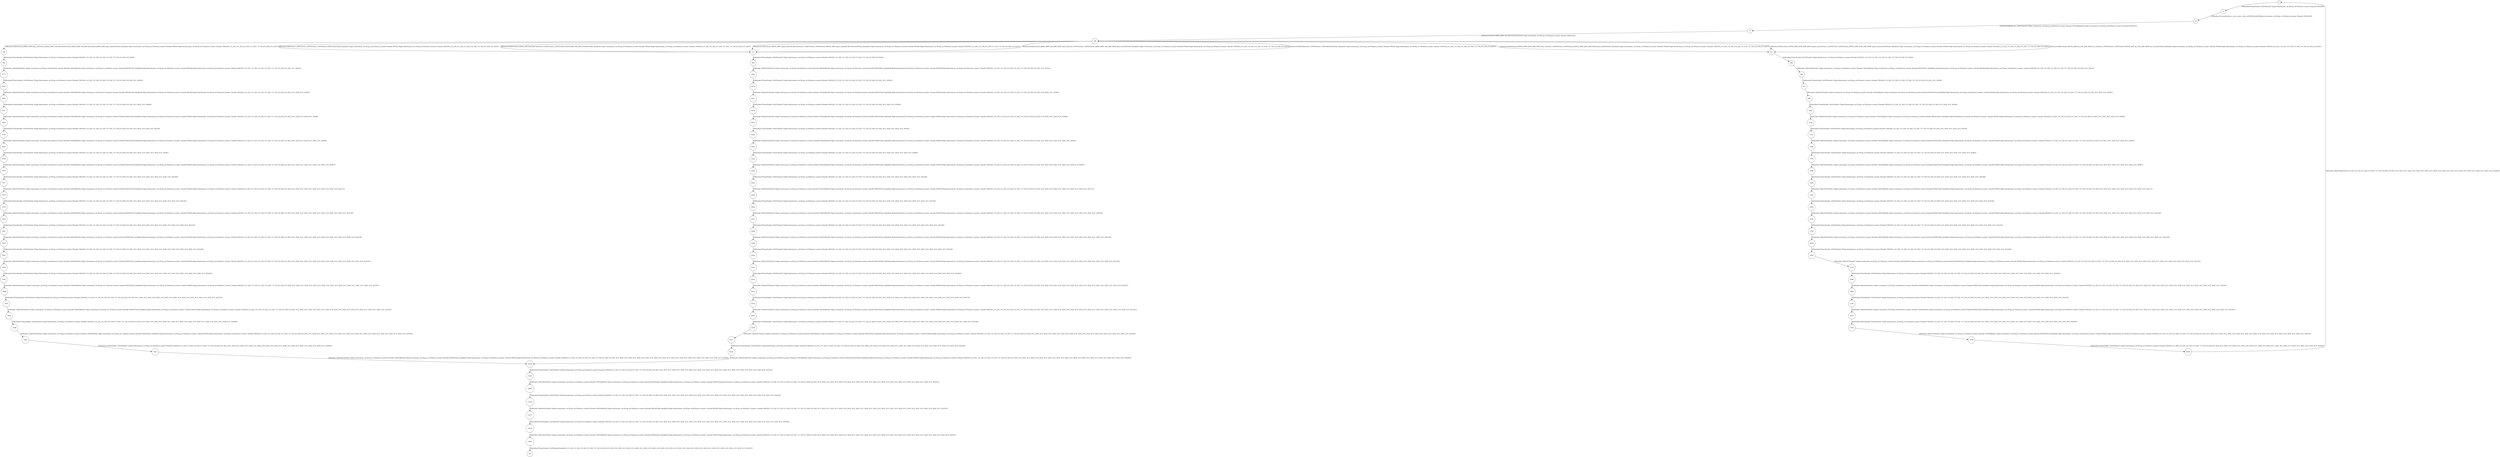 digraph G {
  0 [shape=circle, ];
  11 [shape=circle, ];
  20 [shape=circle, ];
  77 [shape=circle, ];
  169 [shape=circle, ];
  306 [shape=circle, ];
  307 [shape=circle, ];
  311 [shape=circle, ];
  317 [shape=circle, ];
  466 [shape=circle, ];
  560 [shape=circle, ];
  565 [shape=circle, ];
  666 [shape=circle, ];
  814 [shape=circle, ];
  936 [shape=circle, ];
  1068 [shape=circle, ];
  1190 [shape=circle, ];
  1322 [shape=circle, ];
  1444 [shape=circle, ];
  1576 [shape=circle, ];
  1698 [shape=circle, ];
  1830 [shape=circle, ];
  1952 [shape=circle, ];
  2084 [shape=circle, ];
  2206 [shape=circle, ];
  2338 [shape=circle, ];
  2460 [shape=circle, ];
  2592 [shape=circle, ];
  2714 [shape=circle, ];
  2846 [shape=circle, ];
  2968 [shape=circle, ];
  3100 [shape=circle, ];
  3222 [shape=circle, ];
  3354 [shape=circle, ];
  3476 [shape=circle, ];
  3608 [shape=circle, ];
  4777 [shape=circle, ];
  4812 [shape=circle, ];
  4849 [shape=circle, ];
  5402 [shape=circle, ];
  5467 [shape=circle, ];
  5698 [shape=circle, ];
  5763 [shape=circle, ];
  6043 [shape=circle, ];
  6108 [shape=circle, ];
  6416 [shape=circle, ];
  6417 [shape=circle, ];
  6418 [shape=circle, ];
  6419 [shape=circle, ];
  6420 [shape=circle, ];
  6421 [shape=circle, ];
  6422 [shape=circle, ];
  6423 [shape=circle, ];
  6424 [shape=circle, ];
  6425 [shape=circle, ];
  6426 [shape=circle, ];
  6427 [shape=circle, ];
  6428 [shape=circle, ];
  6429 [shape=circle, ];
  6430 [shape=circle, ];
  6431 [shape=circle, ];
  6432 [shape=circle, ];
  6433 [shape=circle, ];
  6434 [shape=circle, ];
  6435 [shape=circle, ];
  6436 [shape=circle, ];
  6437 [shape=circle, ];
  6438 [shape=circle, ];
  6439 [shape=circle, ];
  7076 [shape=circle, ];
  7077 [shape=circle, ];
  7078 [shape=circle, ];
  7079 [shape=circle, ];
  7080 [shape=circle, ];
  7081 [shape=circle, ];
  7082 [shape=circle, ];
  7083 [shape=circle, ];
  7084 [shape=circle, ];
  7085 [shape=circle, ];
  7086 [shape=circle, ];
  7087 [shape=circle, ];
  7088 [shape=circle, ];
  7089 [shape=circle, ];
  7090 [shape=circle, ];
  7091 [shape=circle, ];
  7445 [shape=circle, ];
  12987 [shape=circle, ];
  13144 [shape=circle, ];
  13277 [shape=circle, ];
  13434 [shape=circle, ];
  13567 [shape=circle, ];
  
  
  0 -> 11 [label="((IAttacker(CTimerEnable 3))(((OTime((k 16)(gie false)(umem_val 0)(reg_val 0)(timerA_counter 0)(mode UM))))()8))",
           ];
  11 -> 20 [label="((IAttacker(CCreateEncl(enc_s enc_e data_s data_e)))(((OTime((k 648)(gie true)(umem_val 0)(reg_val 0)(timerA_counter 0)(mode UM))))()18))",
            ];
  20 -> 77 [label="((IAttacker(CJmpIn enc_s))(((OTime((k 18)(gie true)(umem_val 0)(reg_val 0)(timerA_counter 0)(mode UM)))(OJmpIn((k 3)(gie true)(umem_val 0)(reg_val 0)(timerA_counter 2)(mode PM))))()23))",
            ];
  77 -> 169 [label="((IEnclave(CInst(I_CMP(S_IMM 1)(D_R(R 4)))))(((OTime((k 1)(gie true)(umem_val 0)(reg_val 0)(timerA_counter 3)(mode PM))))()24))",
             ];
  169 -> 306 [label="((IEnclave(CIfZ(((CInst(I_JMP(S_IMM data_s)))(CInst(I_ADD(S_IMM 1)(D_R(R 4)))))((CInst(I_ADD(S_IMM 1)(D_R(R 4))))(CInst(I_JMP(S_IMM data_s)))))))(((OTime_Handle((k 3)(gie true)(umem_val 0)(reg_val 0)(timerA_counter 0)(mode PM))((k 9)(gie false)(umem_val 0)(reg_val 0)(timerA_counter 3)(mode UM))))((S_2 E_2)(S_3 E_3)(S_4 E_4)(S_5 E_5)(S_7 E_7)(S_8 E_8)(S_9 E_9))27))",
              ];
  169 -> 311 [label="((IEnclave(CIfZ(((CInst I_DINT)(CInst I_NOP))((CInst I_NOP)(CInst I_DINT)))))(((OTime_Handle((k 3)(gie true)(umem_val 0)(reg_val 0)(timerA_counter 0)(mode PM))((k 9)(gie false)(umem_val 0)(reg_val 0)(timerA_counter 3)(mode UM))))((S_2 E_2)(S_3 E_3)(S_4 E_4)(S_5 E_5)(S_7 E_7)(S_8 E_8)(S_9 E_9))27))",
              ];
  169 -> 311 [label="((IEnclave(CIfZ(((CInst(I_MOV(S_R(R 5))(D_R(R 5))))(CInst I_NOP))((CInst I_NOP)(CInst(I_MOV(S_R(R 5))(D_R(R 5))))))))(((OTime_Handle((k 3)(gie true)(umem_val 0)(reg_val 0)(timerA_counter 0)(mode PM))((k 9)(gie false)(umem_val 0)(reg_val 0)(timerA_counter 3)(mode UM))))((S_2 E_2)(S_3 E_3)(S_4 E_4)(S_5 E_5)(S_7 E_7)(S_8 E_8)(S_9 E_9))27))",
              ];
  169 -> 311 [label="((IEnclave(CIfZ(((CInst(I_MOV(S_AMP unprot_mem)(D_R(R 8))))(CInst I_NOP))((CInst I_NOP)(CInst(I_MOV(S_AMP unprot_mem)(D_R(R 8))))))))(((OTime_Handle((k 3)(gie true)(umem_val 0)(reg_val 0)(timerA_counter 0)(mode PM))((k 9)(gie false)(umem_val 0)(reg_val 0)(timerA_counter 3)(mode UM))))((S_2 E_2)(S_3 E_3)(S_4 E_4)(S_5 E_5)(S_7 E_7)(S_8 E_8)(S_9 E_9))27))",
              ];
  169 -> 311 [label="((IEnclave(CIfZ(((CInst(I_ADD(S_IMM 1)(D_AMP_MEM data_s)))(CInst I_NOP))((CInst I_NOP)(CInst(I_ADD(S_IMM 1)(D_AMP_MEM data_s)))))))(((OTime_Handle((k 3)(gie true)(umem_val 0)(reg_val 0)(timerA_counter 0)(mode PM))((k 9)(gie false)(umem_val 0)(reg_val 0)(timerA_counter 3)(mode UM))))((S_2 E_2)(S_3 E_3)(S_4 E_4)(S_5 E_5)(S_7 E_7)(S_8 E_8)(S_9 E_9))27))",
              ];
  169 -> 311 [label="((IEnclave(CIfZ((CRst(CInst I_NOP))((CInst I_NOP)CRst))))(((OTime_Handle((k 3)(gie true)(umem_val 0)(reg_val 0)(timerA_counter 0)(mode PM))((k 9)(gie false)(umem_val 0)(reg_val 0)(timerA_counter 3)(mode UM))))((S_2 E_2)(S_3 E_3)(S_4 E_4)(S_5 E_5)(S_7 E_7)(S_8 E_8)(S_9 E_9))27))",
              ];
  169 -> 317 [label="((IEnclave(CIfZ(((CInst(I_MOV(S_IMM 42)(D_AMP_MEM data_s)))(CInst I_NOP))((CInst I_NOP)(CInst(I_MOV(S_IMM 42)(D_AMP_MEM data_s)))))))(((OTime_Handle((k 3)(gie true)(umem_val 0)(reg_val 0)(timerA_counter 0)(mode PM))((k 9)(gie false)(umem_val 0)(reg_val 0)(timerA_counter 3)(mode UM))))((S_2 E_2)(S_3 E_3)(S_4 E_4)(S_5 E_5)(S_7 E_7)(S_8 E_8)(S_9 E_9))27))",
              ];
  169 -> 317 [label="((IEnclave(CIfZ(((CInst(I_MOV(S_IMM 42)(D_AMP_MEM unprot_mem)))(CInst I_NOP))((CInst I_NOP)(CInst(I_MOV(S_IMM 42)(D_AMP_MEM unprot_mem)))))))(((OTime_Handle((k 3)(gie true)(umem_val 0)(reg_val 0)(timerA_counter 0)(mode PM))((k 9)(gie false)(umem_val 0)(reg_val 0)(timerA_counter 3)(mode UM))))((S_2 E_2)(S_3 E_3)(S_4 E_4)(S_5 E_5)(S_7 E_7)(S_8 E_8)(S_9 E_9))27))",
              ];
  169 -> 317 [label="((IEnclave(CIfZ(((CInst(I_MOV(S_AMP enc_s)(D_AMP_MEM enc_s)))(CInst I_NOP))((CInst I_NOP)(CInst(I_MOV(S_AMP enc_s)(D_AMP_MEM enc_s)))))))(((OTime_Handle((k 3)(gie true)(umem_val 0)(reg_val 0)(timerA_counter 0)(mode PM))((k 9)(gie false)(umem_val 0)(reg_val 0)(timerA_counter 3)(mode UM))))((S_2 E_2)(S_3 E_3)(S_4 E_4)(S_5 E_5)(S_7 E_7)(S_8 E_8)(S_9 E_9))27))",
              ];
  306 -> 560 [label="((IAttacker(CTimerEnable 1))(((OTime((k 15)(gie false)(umem_val 0)(reg_val 0)(timerA_counter 0)(mode UM))))((S_2 E_2)(S_3 E_3)(S_4 E_4)(S_5 E_5)(S_7 E_7)(S_8 E_8)(S_9 E_9))36))",
              ];
  311 -> 565 [label="((IAttacker(CTimerEnable 1))(((OTime((k 15)(gie false)(umem_val 0)(reg_val 0)(timerA_counter 0)(mode UM))))((S_2 E_2)(S_3 E_3)(S_4 E_4)(S_5 E_5)(S_7 E_7)(S_8 E_8)(S_9 E_9))36))",
              ];
  317 -> 466 [label="((IAttacker(CTimerEnable 1))(((OTime((k 15)(gie false)(umem_val 0)(reg_val 0)(timerA_counter 0)(mode UM))))((S_2 E_2)(S_3 E_3)(S_4 E_4)(S_5 E_5)(S_7 E_7)(S_8 E_8)(S_9 E_9))36))",
              ];
  466 -> 666 [label="((IAttacker CReti)(((OTime((k 14)(gie true)(umem_val 0)(reg_val 0)(timerA_counter 0)(mode UM)))(OReti((k 3)(gie true)(umem_val 0)(reg_val 0)(timerA_counter 0)(mode PM)))(OTime_Handle((k 0)(gie false)(umem_val 0)(reg_val 0)(timerA_counter 1)(mode PM))((k 9)(gie false)(umem_val 0)(reg_val 0)(timerA_counter 1)(mode UM))))((S_2 E_2)(S_3 E_3)(S_4 E_4)(S_5 E_5)(S_7 E_7)(S_8 E_8)(S_9 E_9)(S_16 E_16))41))",
              ];
  560 -> 4777 [label="((IAttacker CReti)(((OTime((k 14)(gie true)(umem_val 0)(reg_val 0)(timerA_counter 0)(mode UM)))(OReti((k 3)(gie true)(umem_val 0)(reg_val 1)(timerA_counter 0)(mode PM)))(OTime_Handle((k 0)(gie false)(umem_val 0)(reg_val 0)(timerA_counter 1)(mode PM))((k 9)(gie false)(umem_val 0)(reg_val 0)(timerA_counter 1)(mode UM))))((S_2 E_2)(S_3 E_3)(S_4 E_4)(S_5 E_5)(S_7 E_7)(S_8 E_8)(S_9 E_9)(S_16 E_16))41))",
               ];
  565 -> 4812 [label="((IAttacker CReti)(((OTime((k 14)(gie true)(umem_val 0)(reg_val 0)(timerA_counter 0)(mode UM)))(OReti((k 3)(gie true)(umem_val 0)(reg_val 0)(timerA_counter 0)(mode PM)))(OTime_Handle((k 0)(gie false)(umem_val 0)(reg_val 0)(timerA_counter 1)(mode PM))((k 9)(gie false)(umem_val 0)(reg_val 0)(timerA_counter 1)(mode UM))))((S_2 E_2)(S_3 E_3)(S_4 E_4)(S_5 E_5)(S_7 E_7)(S_8 E_8)(S_9 E_9)(S_16 E_16))41))",
               ];
  666 -> 814 [label="((IAttacker(CTimerEnable 1))(((OTime((k 15)(gie false)(umem_val 0)(reg_val 0)(timerA_counter 0)(mode UM))))((S_2 E_2)(S_3 E_3)(S_4 E_4)(S_5 E_5)(S_7 E_7)(S_8 E_8)(S_9 E_9)(S_16 E_16))50))",
              ];
  814 -> 936 [label="((IAttacker CReti)(((OTime((k 14)(gie true)(umem_val 0)(reg_val 0)(timerA_counter 0)(mode UM)))(OReti((k 3)(gie true)(umem_val 0)(reg_val 0)(timerA_counter 0)(mode PM)))(OTime_Handle((k 0)(gie false)(umem_val 0)(reg_val 0)(timerA_counter 1)(mode PM))((k 9)(gie false)(umem_val 0)(reg_val 0)(timerA_counter 1)(mode UM))))((S_2 E_2)(S_3 E_3)(S_4 E_4)(S_5 E_5)(S_7 E_7)(S_8 E_8)(S_9 E_9)(S_16 E_16)(S_16 E_16))55))",
              ];
  936 -> 1068 [label="((IAttacker(CTimerEnable 1))(((OTime((k 15)(gie false)(umem_val 0)(reg_val 0)(timerA_counter 0)(mode UM))))((S_2 E_2)(S_3 E_3)(S_4 E_4)(S_5 E_5)(S_7 E_7)(S_8 E_8)(S_9 E_9)(S_16 E_16)(S_16 E_16))64))",
               ];
  1068 -> 1190 [label="((IAttacker CReti)(((OTime((k 14)(gie true)(umem_val 0)(reg_val 0)(timerA_counter 0)(mode UM)))(OReti((k 3)(gie true)(umem_val 0)(reg_val 0)(timerA_counter 0)(mode PM)))(OTime_Handle((k 0)(gie false)(umem_val 0)(reg_val 0)(timerA_counter 1)(mode PM))((k 9)(gie false)(umem_val 0)(reg_val 0)(timerA_counter 1)(mode UM))))((S_2 E_2)(S_3 E_3)(S_4 E_4)(S_5 E_5)(S_7 E_7)(S_8 E_8)(S_9 E_9)(S_16 E_16)(S_16 E_16)(S_16 E_16))69))",
                ];
  1190 -> 1322 [label="((IAttacker(CTimerEnable 1))(((OTime((k 15)(gie false)(umem_val 0)(reg_val 0)(timerA_counter 0)(mode UM))))((S_2 E_2)(S_3 E_3)(S_4 E_4)(S_5 E_5)(S_7 E_7)(S_8 E_8)(S_9 E_9)(S_16 E_16)(S_16 E_16)(S_16 E_16))78))",
                ];
  1322 -> 1444 [label="((IAttacker CReti)(((OTime((k 14)(gie true)(umem_val 0)(reg_val 0)(timerA_counter 0)(mode UM)))(OReti((k 3)(gie true)(umem_val 0)(reg_val 0)(timerA_counter 0)(mode PM)))(OTime_Handle((k 0)(gie false)(umem_val 0)(reg_val 0)(timerA_counter 1)(mode PM))((k 9)(gie false)(umem_val 0)(reg_val 0)(timerA_counter 1)(mode UM))))((S_2 E_2)(S_3 E_3)(S_4 E_4)(S_5 E_5)(S_7 E_7)(S_8 E_8)(S_9 E_9)(S_16 E_16)(S_16 E_16)(S_16 E_16)(S_16 E_16))83))",
                ];
  1444 -> 1576 [label="((IAttacker(CTimerEnable 1))(((OTime((k 15)(gie false)(umem_val 0)(reg_val 0)(timerA_counter 0)(mode UM))))((S_2 E_2)(S_3 E_3)(S_4 E_4)(S_5 E_5)(S_7 E_7)(S_8 E_8)(S_9 E_9)(S_16 E_16)(S_16 E_16)(S_16 E_16)(S_16 E_16))92))",
                ];
  1576 -> 1698 [label="((IAttacker CReti)(((OTime((k 14)(gie true)(umem_val 0)(reg_val 0)(timerA_counter 0)(mode UM)))(OReti((k 3)(gie true)(umem_val 0)(reg_val 0)(timerA_counter 0)(mode PM)))(OTime_Handle((k 0)(gie false)(umem_val 0)(reg_val 0)(timerA_counter 1)(mode PM))((k 9)(gie false)(umem_val 0)(reg_val 0)(timerA_counter 1)(mode UM))))((S_2 E_2)(S_3 E_3)(S_4 E_4)(S_5 E_5)(S_7 E_7)(S_8 E_8)(S_9 E_9)(S_16 E_16)(S_16 E_16)(S_16 E_16)(S_16 E_16)(S_16 E_16))97))",
                ];
  1698 -> 1830 [label="((IAttacker(CTimerEnable 1))(((OTime((k 15)(gie false)(umem_val 0)(reg_val 0)(timerA_counter 0)(mode UM))))((S_2 E_2)(S_3 E_3)(S_4 E_4)(S_5 E_5)(S_7 E_7)(S_8 E_8)(S_9 E_9)(S_16 E_16)(S_16 E_16)(S_16 E_16)(S_16 E_16)(S_16 E_16))106))",
                ];
  1830 -> 1952 [label="((IAttacker CReti)(((OTime((k 14)(gie true)(umem_val 0)(reg_val 0)(timerA_counter 0)(mode UM)))(OReti((k 3)(gie true)(umem_val 0)(reg_val 0)(timerA_counter 0)(mode PM)))(OTime_Handle((k 0)(gie false)(umem_val 0)(reg_val 0)(timerA_counter 1)(mode PM))((k 9)(gie false)(umem_val 0)(reg_val 0)(timerA_counter 1)(mode UM))))((S_2 E_2)(S_3 E_3)(S_4 E_4)(S_5 E_5)(S_7 E_7)(S_8 E_8)(S_9 E_9)(S_16 E_16)(S_16 E_16)(S_16 E_16)(S_16 E_16)(S_16 E_16)(S_16 E_16))111))",
                ];
  1952 -> 2084 [label="((IAttacker(CTimerEnable 1))(((OTime((k 15)(gie false)(umem_val 0)(reg_val 0)(timerA_counter 0)(mode UM))))((S_2 E_2)(S_3 E_3)(S_4 E_4)(S_5 E_5)(S_7 E_7)(S_8 E_8)(S_9 E_9)(S_16 E_16)(S_16 E_16)(S_16 E_16)(S_16 E_16)(S_16 E_16)(S_16 E_16))120))",
                ];
  2084 -> 2206 [label="((IAttacker CReti)(((OTime((k 14)(gie true)(umem_val 0)(reg_val 0)(timerA_counter 0)(mode UM)))(OReti((k 3)(gie true)(umem_val 0)(reg_val 0)(timerA_counter 0)(mode PM)))(OTime_Handle((k 0)(gie false)(umem_val 0)(reg_val 0)(timerA_counter 1)(mode PM))((k 9)(gie false)(umem_val 0)(reg_val 0)(timerA_counter 1)(mode UM))))((S_2 E_2)(S_3 E_3)(S_4 E_4)(S_5 E_5)(S_7 E_7)(S_8 E_8)(S_9 E_9)(S_16 E_16)(S_16 E_16)(S_16 E_16)(S_16 E_16)(S_16 E_16)(S_16 E_16)(S_16 E_16))125))",
                ];
  2206 -> 2338 [label="((IAttacker(CTimerEnable 1))(((OTime((k 15)(gie false)(umem_val 0)(reg_val 0)(timerA_counter 0)(mode UM))))((S_2 E_2)(S_3 E_3)(S_4 E_4)(S_5 E_5)(S_7 E_7)(S_8 E_8)(S_9 E_9)(S_16 E_16)(S_16 E_16)(S_16 E_16)(S_16 E_16)(S_16 E_16)(S_16 E_16)(S_16 E_16))134))",
                ];
  2338 -> 2460 [label="((IAttacker CReti)(((OTime((k 14)(gie true)(umem_val 0)(reg_val 0)(timerA_counter 0)(mode UM)))(OReti((k 3)(gie true)(umem_val 0)(reg_val 0)(timerA_counter 0)(mode PM)))(OTime_Handle((k 0)(gie false)(umem_val 0)(reg_val 0)(timerA_counter 1)(mode PM))((k 9)(gie false)(umem_val 0)(reg_val 0)(timerA_counter 1)(mode UM))))((S_2 E_2)(S_3 E_3)(S_4 E_4)(S_5 E_5)(S_7 E_7)(S_8 E_8)(S_9 E_9)(S_16 E_16)(S_16 E_16)(S_16 E_16)(S_16 E_16)(S_16 E_16)(S_16 E_16)(S_16 E_16)(S_16 E_16))139))",
                ];
  2460 -> 2592 [label="((IAttacker(CTimerEnable 1))(((OTime((k 15)(gie false)(umem_val 0)(reg_val 0)(timerA_counter 0)(mode UM))))((S_2 E_2)(S_3 E_3)(S_4 E_4)(S_5 E_5)(S_7 E_7)(S_8 E_8)(S_9 E_9)(S_16 E_16)(S_16 E_16)(S_16 E_16)(S_16 E_16)(S_16 E_16)(S_16 E_16)(S_16 E_16)(S_16 E_16))148))",
                ];
  2592 -> 2714 [label="((IAttacker CReti)(((OTime((k 14)(gie true)(umem_val 0)(reg_val 0)(timerA_counter 0)(mode UM)))(OReti((k 3)(gie true)(umem_val 0)(reg_val 0)(timerA_counter 0)(mode PM)))(OTime_Handle((k 0)(gie false)(umem_val 0)(reg_val 0)(timerA_counter 1)(mode PM))((k 9)(gie false)(umem_val 0)(reg_val 0)(timerA_counter 1)(mode UM))))((S_2 E_2)(S_3 E_3)(S_4 E_4)(S_5 E_5)(S_7 E_7)(S_8 E_8)(S_9 E_9)(S_16 E_16)(S_16 E_16)(S_16 E_16)(S_16 E_16)(S_16 E_16)(S_16 E_16)(S_16 E_16)(S_16 E_16)(S_16 E_16))153))",
                ];
  2714 -> 2846 [label="((IAttacker(CTimerEnable 1))(((OTime((k 15)(gie false)(umem_val 0)(reg_val 0)(timerA_counter 0)(mode UM))))((S_2 E_2)(S_3 E_3)(S_4 E_4)(S_5 E_5)(S_7 E_7)(S_8 E_8)(S_9 E_9)(S_16 E_16)(S_16 E_16)(S_16 E_16)(S_16 E_16)(S_16 E_16)(S_16 E_16)(S_16 E_16)(S_16 E_16)(S_16 E_16))162))",
                ];
  2846 -> 2968 [label="((IAttacker CReti)(((OTime((k 14)(gie true)(umem_val 0)(reg_val 0)(timerA_counter 0)(mode UM)))(OReti((k 3)(gie true)(umem_val 0)(reg_val 0)(timerA_counter 0)(mode PM)))(OTime_Handle((k 0)(gie false)(umem_val 0)(reg_val 0)(timerA_counter 1)(mode PM))((k 9)(gie false)(umem_val 0)(reg_val 0)(timerA_counter 1)(mode UM))))((S_2 E_2)(S_3 E_3)(S_4 E_4)(S_5 E_5)(S_7 E_7)(S_8 E_8)(S_9 E_9)(S_16 E_16)(S_16 E_16)(S_16 E_16)(S_16 E_16)(S_16 E_16)(S_16 E_16)(S_16 E_16)(S_16 E_16)(S_16 E_16)(S_16 E_16))167))",
                ];
  2968 -> 3100 [label="((IAttacker(CTimerEnable 1))(((OTime((k 15)(gie false)(umem_val 0)(reg_val 0)(timerA_counter 0)(mode UM))))((S_2 E_2)(S_3 E_3)(S_4 E_4)(S_5 E_5)(S_7 E_7)(S_8 E_8)(S_9 E_9)(S_16 E_16)(S_16 E_16)(S_16 E_16)(S_16 E_16)(S_16 E_16)(S_16 E_16)(S_16 E_16)(S_16 E_16)(S_16 E_16)(S_16 E_16))176))",
                ];
  3100 -> 3222 [label="((IAttacker CReti)(((OTime((k 14)(gie true)(umem_val 0)(reg_val 0)(timerA_counter 0)(mode UM)))(OReti((k 3)(gie true)(umem_val 0)(reg_val 0)(timerA_counter 0)(mode PM)))(OTime_Handle((k 0)(gie false)(umem_val 0)(reg_val 0)(timerA_counter 1)(mode PM))((k 9)(gie false)(umem_val 0)(reg_val 0)(timerA_counter 1)(mode UM))))((S_2 E_2)(S_3 E_3)(S_4 E_4)(S_5 E_5)(S_7 E_7)(S_8 E_8)(S_9 E_9)(S_16 E_16)(S_16 E_16)(S_16 E_16)(S_16 E_16)(S_16 E_16)(S_16 E_16)(S_16 E_16)(S_16 E_16)(S_16 E_16)(S_16 E_16)(S_16 E_16))181))",
                ];
  3222 -> 3354 [label="((IAttacker(CTimerEnable 1))(((OTime((k 15)(gie false)(umem_val 0)(reg_val 0)(timerA_counter 0)(mode UM))))((S_2 E_2)(S_3 E_3)(S_4 E_4)(S_5 E_5)(S_7 E_7)(S_8 E_8)(S_9 E_9)(S_16 E_16)(S_16 E_16)(S_16 E_16)(S_16 E_16)(S_16 E_16)(S_16 E_16)(S_16 E_16)(S_16 E_16)(S_16 E_16)(S_16 E_16)(S_16 E_16))190))",
                ];
  3354 -> 3476 [label="((IAttacker CReti)(((OTime((k 14)(gie true)(umem_val 0)(reg_val 0)(timerA_counter 0)(mode UM)))(OReti((k 3)(gie true)(umem_val 0)(reg_val 0)(timerA_counter 0)(mode PM)))(OTime_Handle((k 0)(gie false)(umem_val 0)(reg_val 0)(timerA_counter 1)(mode PM))((k 9)(gie false)(umem_val 0)(reg_val 0)(timerA_counter 1)(mode UM))))((S_2 E_2)(S_3 E_3)(S_4 E_4)(S_5 E_5)(S_7 E_7)(S_8 E_8)(S_9 E_9)(S_16 E_16)(S_16 E_16)(S_16 E_16)(S_16 E_16)(S_16 E_16)(S_16 E_16)(S_16 E_16)(S_16 E_16)(S_16 E_16)(S_16 E_16)(S_16 E_16)(S_16 E_16))195))",
                ];
  3476 -> 3608 [label="((IAttacker(CTimerEnable 1))(((OTime((k 15)(gie false)(umem_val 0)(reg_val 0)(timerA_counter 0)(mode UM))))((S_2 E_2)(S_3 E_3)(S_4 E_4)(S_5 E_5)(S_7 E_7)(S_8 E_8)(S_9 E_9)(S_16 E_16)(S_16 E_16)(S_16 E_16)(S_16 E_16)(S_16 E_16)(S_16 E_16)(S_16 E_16)(S_16 E_16)(S_16 E_16)(S_16 E_16)(S_16 E_16)(S_16 E_16))204))",
                ];
  3608 -> 0 [label="((IAttacker CReti)((OReset)((S_2 E_2)(S_3 E_3)(S_4 E_4)(S_5 E_5)(S_7 E_7)(S_8 E_8)(S_9 E_9)(S_16 E_16)(S_16 E_16)(S_16 E_16)(S_16 E_16)(S_16 E_16)(S_16 E_16)(S_16 E_16)(S_16 E_16)(S_16 E_16)(S_16 E_16)(S_16 E_16)(S_16 E_16))204))",
             ];
  4777 -> 4849 [label="((IAttacker(CTimerEnable 1))(((OTime((k 15)(gie false)(umem_val 0)(reg_val 0)(timerA_counter 0)(mode UM))))((S_2 E_2)(S_3 E_3)(S_4 E_4)(S_5 E_5)(S_7 E_7)(S_8 E_8)(S_9 E_9)(S_16 E_16))50))",
                ];
  4812 -> 6416 [label="((IAttacker(CTimerEnable 1))(((OTime((k 15)(gie false)(umem_val 0)(reg_val 0)(timerA_counter 0)(mode UM))))((S_2 E_2)(S_3 E_3)(S_4 E_4)(S_5 E_5)(S_7 E_7)(S_8 E_8)(S_9 E_9)(S_16 E_16))50))",
                ];
  4849 -> 5402 [label="((IAttacker CReti)(((OTime((k 14)(gie true)(umem_val 0)(reg_val 0)(timerA_counter 0)(mode UM)))(OReti((k 3)(gie true)(umem_val 0)(reg_val 1)(timerA_counter 0)(mode PM)))(OTime_Handle((k 0)(gie false)(umem_val 0)(reg_val 0)(timerA_counter 1)(mode PM))((k 9)(gie false)(umem_val 0)(reg_val 0)(timerA_counter 1)(mode UM))))((S_2 E_2)(S_3 E_3)(S_4 E_4)(S_5 E_5)(S_7 E_7)(S_8 E_8)(S_9 E_9)(S_16 E_16)(S_16 E_16))55))",
                ];
  5402 -> 5467 [label="((IAttacker(CTimerEnable 1))(((OTime((k 15)(gie false)(umem_val 0)(reg_val 0)(timerA_counter 0)(mode UM))))((S_2 E_2)(S_3 E_3)(S_4 E_4)(S_5 E_5)(S_7 E_7)(S_8 E_8)(S_9 E_9)(S_16 E_16)(S_16 E_16))64))",
                ];
  5467 -> 5698 [label="((IAttacker CReti)(((OTime((k 14)(gie true)(umem_val 0)(reg_val 0)(timerA_counter 0)(mode UM)))(OReti((k 3)(gie true)(umem_val 0)(reg_val 1)(timerA_counter 0)(mode PM)))(OTime_Handle((k 0)(gie false)(umem_val 0)(reg_val 0)(timerA_counter 1)(mode PM))((k 9)(gie false)(umem_val 0)(reg_val 0)(timerA_counter 1)(mode UM))))((S_2 E_2)(S_3 E_3)(S_4 E_4)(S_5 E_5)(S_7 E_7)(S_8 E_8)(S_9 E_9)(S_16 E_16)(S_16 E_16)(S_16 E_16))69))",
                ];
  5698 -> 5763 [label="((IAttacker(CTimerEnable 1))(((OTime((k 15)(gie false)(umem_val 0)(reg_val 0)(timerA_counter 0)(mode UM))))((S_2 E_2)(S_3 E_3)(S_4 E_4)(S_5 E_5)(S_7 E_7)(S_8 E_8)(S_9 E_9)(S_16 E_16)(S_16 E_16)(S_16 E_16))78))",
                ];
  5763 -> 6043 [label="((IAttacker CReti)(((OTime((k 14)(gie true)(umem_val 0)(reg_val 0)(timerA_counter 0)(mode UM)))(OReti((k 3)(gie true)(umem_val 0)(reg_val 1)(timerA_counter 0)(mode PM)))(OTime_Handle((k 0)(gie false)(umem_val 0)(reg_val 0)(timerA_counter 1)(mode PM))((k 9)(gie false)(umem_val 0)(reg_val 0)(timerA_counter 1)(mode UM))))((S_2 E_2)(S_3 E_3)(S_4 E_4)(S_5 E_5)(S_7 E_7)(S_8 E_8)(S_9 E_9)(S_16 E_16)(S_16 E_16)(S_16 E_16)(S_16 E_16))83))",
                ];
  6043 -> 6108 [label="((IAttacker(CTimerEnable 1))(((OTime((k 15)(gie false)(umem_val 0)(reg_val 0)(timerA_counter 0)(mode UM))))((S_2 E_2)(S_3 E_3)(S_4 E_4)(S_5 E_5)(S_7 E_7)(S_8 E_8)(S_9 E_9)(S_16 E_16)(S_16 E_16)(S_16 E_16)(S_16 E_16))92))",
                ];
  6108 -> 7076 [label="((IAttacker CReti)(((OTime((k 14)(gie true)(umem_val 0)(reg_val 0)(timerA_counter 0)(mode UM)))(OReti((k 3)(gie true)(umem_val 0)(reg_val 1)(timerA_counter 0)(mode PM)))(OTime_Handle((k 0)(gie false)(umem_val 0)(reg_val 0)(timerA_counter 1)(mode PM))((k 9)(gie false)(umem_val 0)(reg_val 0)(timerA_counter 1)(mode UM))))((S_2 E_2)(S_3 E_3)(S_4 E_4)(S_5 E_5)(S_7 E_7)(S_8 E_8)(S_9 E_9)(S_16 E_16)(S_16 E_16)(S_16 E_16)(S_16 E_16)(S_16 E_16))97))",
                ];
  6416 -> 6417 [label="((IAttacker CReti)(((OTime((k 14)(gie true)(umem_val 0)(reg_val 0)(timerA_counter 0)(mode UM)))(OReti((k 3)(gie true)(umem_val 0)(reg_val 0)(timerA_counter 0)(mode PM)))(OTime_Handle((k 0)(gie false)(umem_val 0)(reg_val 0)(timerA_counter 1)(mode PM))((k 9)(gie false)(umem_val 0)(reg_val 0)(timerA_counter 1)(mode UM))))((S_2 E_2)(S_3 E_3)(S_4 E_4)(S_5 E_5)(S_7 E_7)(S_8 E_8)(S_9 E_9)(S_16 E_16)(S_16 E_16))55))",
                ];
  6417 -> 6418 [label="((IAttacker(CTimerEnable 1))(((OTime((k 15)(gie false)(umem_val 0)(reg_val 0)(timerA_counter 0)(mode UM))))((S_2 E_2)(S_3 E_3)(S_4 E_4)(S_5 E_5)(S_7 E_7)(S_8 E_8)(S_9 E_9)(S_16 E_16)(S_16 E_16))64))",
                ];
  6418 -> 6419 [label="((IAttacker CReti)(((OTime((k 14)(gie true)(umem_val 0)(reg_val 0)(timerA_counter 0)(mode UM)))(OReti((k 3)(gie true)(umem_val 0)(reg_val 0)(timerA_counter 0)(mode PM)))(OTime_Handle((k 0)(gie false)(umem_val 0)(reg_val 0)(timerA_counter 1)(mode PM))((k 9)(gie false)(umem_val 0)(reg_val 0)(timerA_counter 1)(mode UM))))((S_2 E_2)(S_3 E_3)(S_4 E_4)(S_5 E_5)(S_7 E_7)(S_8 E_8)(S_9 E_9)(S_16 E_16)(S_16 E_16)(S_16 E_16))69))",
                ];
  6419 -> 6420 [label="((IAttacker(CTimerEnable 1))(((OTime((k 15)(gie false)(umem_val 0)(reg_val 0)(timerA_counter 0)(mode UM))))((S_2 E_2)(S_3 E_3)(S_4 E_4)(S_5 E_5)(S_7 E_7)(S_8 E_8)(S_9 E_9)(S_16 E_16)(S_16 E_16)(S_16 E_16))78))",
                ];
  6420 -> 6421 [label="((IAttacker CReti)(((OTime((k 14)(gie true)(umem_val 0)(reg_val 0)(timerA_counter 0)(mode UM)))(OReti((k 3)(gie true)(umem_val 0)(reg_val 0)(timerA_counter 0)(mode PM)))(OTime_Handle((k 0)(gie false)(umem_val 0)(reg_val 0)(timerA_counter 1)(mode PM))((k 9)(gie false)(umem_val 0)(reg_val 0)(timerA_counter 1)(mode UM))))((S_2 E_2)(S_3 E_3)(S_4 E_4)(S_5 E_5)(S_7 E_7)(S_8 E_8)(S_9 E_9)(S_16 E_16)(S_16 E_16)(S_16 E_16)(S_16 E_16))83))",
                ];
  6421 -> 6422 [label="((IAttacker(CTimerEnable 1))(((OTime((k 15)(gie false)(umem_val 0)(reg_val 0)(timerA_counter 0)(mode UM))))((S_2 E_2)(S_3 E_3)(S_4 E_4)(S_5 E_5)(S_7 E_7)(S_8 E_8)(S_9 E_9)(S_16 E_16)(S_16 E_16)(S_16 E_16)(S_16 E_16))92))",
                ];
  6422 -> 6423 [label="((IAttacker CReti)(((OTime((k 14)(gie true)(umem_val 0)(reg_val 0)(timerA_counter 0)(mode UM)))(OReti((k 3)(gie true)(umem_val 0)(reg_val 0)(timerA_counter 0)(mode PM)))(OTime_Handle((k 0)(gie false)(umem_val 0)(reg_val 0)(timerA_counter 1)(mode PM))((k 9)(gie false)(umem_val 0)(reg_val 0)(timerA_counter 1)(mode UM))))((S_2 E_2)(S_3 E_3)(S_4 E_4)(S_5 E_5)(S_7 E_7)(S_8 E_8)(S_9 E_9)(S_16 E_16)(S_16 E_16)(S_16 E_16)(S_16 E_16)(S_16 E_16))97))",
                ];
  6423 -> 6424 [label="((IAttacker(CTimerEnable 1))(((OTime((k 15)(gie false)(umem_val 0)(reg_val 0)(timerA_counter 0)(mode UM))))((S_2 E_2)(S_3 E_3)(S_4 E_4)(S_5 E_5)(S_7 E_7)(S_8 E_8)(S_9 E_9)(S_16 E_16)(S_16 E_16)(S_16 E_16)(S_16 E_16)(S_16 E_16))106))",
                ];
  6424 -> 6425 [label="((IAttacker CReti)(((OTime((k 14)(gie true)(umem_val 0)(reg_val 0)(timerA_counter 0)(mode UM)))(OReti((k 3)(gie true)(umem_val 0)(reg_val 0)(timerA_counter 0)(mode PM)))(OTime_Handle((k 0)(gie false)(umem_val 0)(reg_val 0)(timerA_counter 1)(mode PM))((k 9)(gie false)(umem_val 0)(reg_val 0)(timerA_counter 1)(mode UM))))((S_2 E_2)(S_3 E_3)(S_4 E_4)(S_5 E_5)(S_7 E_7)(S_8 E_8)(S_9 E_9)(S_16 E_16)(S_16 E_16)(S_16 E_16)(S_16 E_16)(S_16 E_16)(S_16 E_16))111))",
                ];
  6425 -> 6426 [label="((IAttacker(CTimerEnable 1))(((OTime((k 15)(gie false)(umem_val 0)(reg_val 0)(timerA_counter 0)(mode UM))))((S_2 E_2)(S_3 E_3)(S_4 E_4)(S_5 E_5)(S_7 E_7)(S_8 E_8)(S_9 E_9)(S_16 E_16)(S_16 E_16)(S_16 E_16)(S_16 E_16)(S_16 E_16)(S_16 E_16))120))",
                ];
  6426 -> 6427 [label="((IAttacker CReti)(((OTime((k 14)(gie true)(umem_val 0)(reg_val 0)(timerA_counter 0)(mode UM)))(OReti((k 3)(gie true)(umem_val 0)(reg_val 0)(timerA_counter 0)(mode PM)))(OTime_Handle((k 0)(gie false)(umem_val 0)(reg_val 0)(timerA_counter 1)(mode PM))((k 9)(gie false)(umem_val 0)(reg_val 0)(timerA_counter 1)(mode UM))))((S_2 E_2)(S_3 E_3)(S_4 E_4)(S_5 E_5)(S_7 E_7)(S_8 E_8)(S_9 E_9)(S_16 E_16)(S_16 E_16)(S_16 E_16)(S_16 E_16)(S_16 E_16)(S_16 E_16)(S_16 E_16))125))",
                ];
  6427 -> 6428 [label="((IAttacker(CTimerEnable 1))(((OTime((k 15)(gie false)(umem_val 0)(reg_val 0)(timerA_counter 0)(mode UM))))((S_2 E_2)(S_3 E_3)(S_4 E_4)(S_5 E_5)(S_7 E_7)(S_8 E_8)(S_9 E_9)(S_16 E_16)(S_16 E_16)(S_16 E_16)(S_16 E_16)(S_16 E_16)(S_16 E_16)(S_16 E_16))134))",
                ];
  6428 -> 6429 [label="((IAttacker CReti)(((OTime((k 14)(gie true)(umem_val 0)(reg_val 0)(timerA_counter 0)(mode UM)))(OReti((k 3)(gie true)(umem_val 0)(reg_val 0)(timerA_counter 0)(mode PM)))(OTime_Handle((k 0)(gie false)(umem_val 0)(reg_val 0)(timerA_counter 1)(mode PM))((k 9)(gie false)(umem_val 0)(reg_val 0)(timerA_counter 1)(mode UM))))((S_2 E_2)(S_3 E_3)(S_4 E_4)(S_5 E_5)(S_7 E_7)(S_8 E_8)(S_9 E_9)(S_16 E_16)(S_16 E_16)(S_16 E_16)(S_16 E_16)(S_16 E_16)(S_16 E_16)(S_16 E_16)(S_16 E_16))139))",
                ];
  6429 -> 6430 [label="((IAttacker(CTimerEnable 1))(((OTime((k 15)(gie false)(umem_val 0)(reg_val 0)(timerA_counter 0)(mode UM))))((S_2 E_2)(S_3 E_3)(S_4 E_4)(S_5 E_5)(S_7 E_7)(S_8 E_8)(S_9 E_9)(S_16 E_16)(S_16 E_16)(S_16 E_16)(S_16 E_16)(S_16 E_16)(S_16 E_16)(S_16 E_16)(S_16 E_16))148))",
                ];
  6430 -> 6431 [label="((IAttacker CReti)(((OTime((k 14)(gie true)(umem_val 0)(reg_val 0)(timerA_counter 0)(mode UM)))(OReti((k 3)(gie true)(umem_val 0)(reg_val 0)(timerA_counter 0)(mode PM)))(OTime_Handle((k 0)(gie false)(umem_val 0)(reg_val 0)(timerA_counter 1)(mode PM))((k 9)(gie false)(umem_val 0)(reg_val 0)(timerA_counter 1)(mode UM))))((S_2 E_2)(S_3 E_3)(S_4 E_4)(S_5 E_5)(S_7 E_7)(S_8 E_8)(S_9 E_9)(S_16 E_16)(S_16 E_16)(S_16 E_16)(S_16 E_16)(S_16 E_16)(S_16 E_16)(S_16 E_16)(S_16 E_16)(S_16 E_16))153))",
                ];
  6431 -> 6432 [label="((IAttacker(CTimerEnable 1))(((OTime((k 15)(gie false)(umem_val 0)(reg_val 0)(timerA_counter 0)(mode UM))))((S_2 E_2)(S_3 E_3)(S_4 E_4)(S_5 E_5)(S_7 E_7)(S_8 E_8)(S_9 E_9)(S_16 E_16)(S_16 E_16)(S_16 E_16)(S_16 E_16)(S_16 E_16)(S_16 E_16)(S_16 E_16)(S_16 E_16)(S_16 E_16))162))",
                ];
  6432 -> 6433 [label="((IAttacker CReti)(((OTime((k 14)(gie true)(umem_val 0)(reg_val 0)(timerA_counter 0)(mode UM)))(OReti((k 3)(gie true)(umem_val 0)(reg_val 0)(timerA_counter 0)(mode PM)))(OTime_Handle((k 0)(gie false)(umem_val 0)(reg_val 0)(timerA_counter 1)(mode PM))((k 9)(gie false)(umem_val 0)(reg_val 0)(timerA_counter 1)(mode UM))))((S_2 E_2)(S_3 E_3)(S_4 E_4)(S_5 E_5)(S_7 E_7)(S_8 E_8)(S_9 E_9)(S_16 E_16)(S_16 E_16)(S_16 E_16)(S_16 E_16)(S_16 E_16)(S_16 E_16)(S_16 E_16)(S_16 E_16)(S_16 E_16)(S_16 E_16))167))",
                ];
  6433 -> 6434 [label="((IAttacker(CTimerEnable 1))(((OTime((k 15)(gie false)(umem_val 0)(reg_val 0)(timerA_counter 0)(mode UM))))((S_2 E_2)(S_3 E_3)(S_4 E_4)(S_5 E_5)(S_7 E_7)(S_8 E_8)(S_9 E_9)(S_16 E_16)(S_16 E_16)(S_16 E_16)(S_16 E_16)(S_16 E_16)(S_16 E_16)(S_16 E_16)(S_16 E_16)(S_16 E_16)(S_16 E_16))176))",
                ];
  6434 -> 6435 [label="((IAttacker CReti)(((OTime((k 14)(gie true)(umem_val 0)(reg_val 0)(timerA_counter 0)(mode UM)))(OReti((k 3)(gie true)(umem_val 0)(reg_val 0)(timerA_counter 0)(mode PM)))(OTime_Handle((k 0)(gie false)(umem_val 0)(reg_val 0)(timerA_counter 1)(mode PM))((k 9)(gie false)(umem_val 0)(reg_val 0)(timerA_counter 1)(mode UM))))((S_2 E_2)(S_3 E_3)(S_4 E_4)(S_5 E_5)(S_7 E_7)(S_8 E_8)(S_9 E_9)(S_16 E_16)(S_16 E_16)(S_16 E_16)(S_16 E_16)(S_16 E_16)(S_16 E_16)(S_16 E_16)(S_16 E_16)(S_16 E_16)(S_16 E_16)(S_16 E_16))181))",
                ];
  6435 -> 6436 [label="((IAttacker(CTimerEnable 1))(((OTime((k 15)(gie false)(umem_val 0)(reg_val 0)(timerA_counter 0)(mode UM))))((S_2 E_2)(S_3 E_3)(S_4 E_4)(S_5 E_5)(S_7 E_7)(S_8 E_8)(S_9 E_9)(S_16 E_16)(S_16 E_16)(S_16 E_16)(S_16 E_16)(S_16 E_16)(S_16 E_16)(S_16 E_16)(S_16 E_16)(S_16 E_16)(S_16 E_16)(S_16 E_16))190))",
                ];
  6436 -> 6437 [label="((IAttacker CReti)(((OTime((k 14)(gie true)(umem_val 0)(reg_val 0)(timerA_counter 0)(mode UM)))(OReti((k 3)(gie true)(umem_val 0)(reg_val 0)(timerA_counter 0)(mode PM)))(OTime_Handle((k 0)(gie false)(umem_val 0)(reg_val 0)(timerA_counter 1)(mode PM))((k 9)(gie false)(umem_val 0)(reg_val 0)(timerA_counter 1)(mode UM))))((S_2 E_2)(S_3 E_3)(S_4 E_4)(S_5 E_5)(S_7 E_7)(S_8 E_8)(S_9 E_9)(S_16 E_16)(S_16 E_16)(S_16 E_16)(S_16 E_16)(S_16 E_16)(S_16 E_16)(S_16 E_16)(S_16 E_16)(S_16 E_16)(S_16 E_16)(S_16 E_16)(S_16 E_16))195))",
                ];
  6437 -> 6438 [label="((IAttacker(CTimerEnable 1))(((OTime((k 15)(gie false)(umem_val 0)(reg_val 0)(timerA_counter 0)(mode UM))))((S_2 E_2)(S_3 E_3)(S_4 E_4)(S_5 E_5)(S_7 E_7)(S_8 E_8)(S_9 E_9)(S_16 E_16)(S_16 E_16)(S_16 E_16)(S_16 E_16)(S_16 E_16)(S_16 E_16)(S_16 E_16)(S_16 E_16)(S_16 E_16)(S_16 E_16)(S_16 E_16)(S_16 E_16))204))",
                ];
  6438 -> 6439 [label="((IAttacker CReti)(((OTime((k 14)(gie true)(umem_val 0)(reg_val 0)(timerA_counter 0)(mode UM)))(OReti((k 3)(gie true)(umem_val 0)(reg_val 0)(timerA_counter 0)(mode PM)))(OTime_Handle((k 0)(gie false)(umem_val 0)(reg_val 0)(timerA_counter 1)(mode PM))((k 9)(gie false)(umem_val 0)(reg_val 0)(timerA_counter 1)(mode UM))))((S_2 E_2)(S_3 E_3)(S_4 E_4)(S_5 E_5)(S_7 E_7)(S_8 E_8)(S_9 E_9)(S_16 E_16)(S_16 E_16)(S_16 E_16)(S_16 E_16)(S_16 E_16)(S_16 E_16)(S_16 E_16)(S_16 E_16)(S_16 E_16)(S_16 E_16)(S_16 E_16)(S_16 E_16)(S_16 E_16))209))",
                ];
  6439 -> 7445 [label="((IAttacker(CTimerEnable 1))(((OTime((k 15)(gie false)(umem_val 0)(reg_val 0)(timerA_counter 0)(mode UM))))((S_2 E_2)(S_3 E_3)(S_4 E_4)(S_5 E_5)(S_7 E_7)(S_8 E_8)(S_9 E_9)(S_16 E_16)(S_16 E_16)(S_16 E_16)(S_16 E_16)(S_16 E_16)(S_16 E_16)(S_16 E_16)(S_16 E_16)(S_16 E_16)(S_16 E_16)(S_16 E_16)(S_16 E_16)(S_16 E_16))218))",
                ];
  7076 -> 7077 [label="((IAttacker(CTimerEnable 1))(((OTime((k 15)(gie false)(umem_val 0)(reg_val 0)(timerA_counter 0)(mode UM))))((S_2 E_2)(S_3 E_3)(S_4 E_4)(S_5 E_5)(S_7 E_7)(S_8 E_8)(S_9 E_9)(S_16 E_16)(S_16 E_16)(S_16 E_16)(S_16 E_16)(S_16 E_16))106))",
                ];
  7077 -> 7078 [label="((IAttacker CReti)(((OTime((k 14)(gie true)(umem_val 0)(reg_val 0)(timerA_counter 0)(mode UM)))(OReti((k 3)(gie true)(umem_val 0)(reg_val 1)(timerA_counter 0)(mode PM)))(OTime_Handle((k 0)(gie false)(umem_val 0)(reg_val 0)(timerA_counter 1)(mode PM))((k 9)(gie false)(umem_val 0)(reg_val 0)(timerA_counter 1)(mode UM))))((S_2 E_2)(S_3 E_3)(S_4 E_4)(S_5 E_5)(S_7 E_7)(S_8 E_8)(S_9 E_9)(S_16 E_16)(S_16 E_16)(S_16 E_16)(S_16 E_16)(S_16 E_16)(S_16 E_16))111))",
                ];
  7078 -> 7079 [label="((IAttacker(CTimerEnable 1))(((OTime((k 15)(gie false)(umem_val 0)(reg_val 0)(timerA_counter 0)(mode UM))))((S_2 E_2)(S_3 E_3)(S_4 E_4)(S_5 E_5)(S_7 E_7)(S_8 E_8)(S_9 E_9)(S_16 E_16)(S_16 E_16)(S_16 E_16)(S_16 E_16)(S_16 E_16)(S_16 E_16))120))",
                ];
  7079 -> 7080 [label="((IAttacker CReti)(((OTime((k 14)(gie true)(umem_val 0)(reg_val 0)(timerA_counter 0)(mode UM)))(OReti((k 3)(gie true)(umem_val 0)(reg_val 1)(timerA_counter 0)(mode PM)))(OTime_Handle((k 0)(gie false)(umem_val 0)(reg_val 0)(timerA_counter 1)(mode PM))((k 9)(gie false)(umem_val 0)(reg_val 0)(timerA_counter 1)(mode UM))))((S_2 E_2)(S_3 E_3)(S_4 E_4)(S_5 E_5)(S_7 E_7)(S_8 E_8)(S_9 E_9)(S_16 E_16)(S_16 E_16)(S_16 E_16)(S_16 E_16)(S_16 E_16)(S_16 E_16)(S_16 E_16))125))",
                ];
  7080 -> 7081 [label="((IAttacker(CTimerEnable 1))(((OTime((k 15)(gie false)(umem_val 0)(reg_val 0)(timerA_counter 0)(mode UM))))((S_2 E_2)(S_3 E_3)(S_4 E_4)(S_5 E_5)(S_7 E_7)(S_8 E_8)(S_9 E_9)(S_16 E_16)(S_16 E_16)(S_16 E_16)(S_16 E_16)(S_16 E_16)(S_16 E_16)(S_16 E_16))134))",
                ];
  7081 -> 7082 [label="((IAttacker CReti)(((OTime((k 14)(gie true)(umem_val 0)(reg_val 0)(timerA_counter 0)(mode UM)))(OReti((k 3)(gie true)(umem_val 0)(reg_val 1)(timerA_counter 0)(mode PM)))(OTime_Handle((k 0)(gie false)(umem_val 0)(reg_val 0)(timerA_counter 1)(mode PM))((k 9)(gie false)(umem_val 0)(reg_val 0)(timerA_counter 1)(mode UM))))((S_2 E_2)(S_3 E_3)(S_4 E_4)(S_5 E_5)(S_7 E_7)(S_8 E_8)(S_9 E_9)(S_16 E_16)(S_16 E_16)(S_16 E_16)(S_16 E_16)(S_16 E_16)(S_16 E_16)(S_16 E_16)(S_16 E_16))139))",
                ];
  7082 -> 7083 [label="((IAttacker(CTimerEnable 1))(((OTime((k 15)(gie false)(umem_val 0)(reg_val 0)(timerA_counter 0)(mode UM))))((S_2 E_2)(S_3 E_3)(S_4 E_4)(S_5 E_5)(S_7 E_7)(S_8 E_8)(S_9 E_9)(S_16 E_16)(S_16 E_16)(S_16 E_16)(S_16 E_16)(S_16 E_16)(S_16 E_16)(S_16 E_16)(S_16 E_16))148))",
                ];
  7083 -> 7084 [label="((IAttacker CReti)(((OTime((k 14)(gie true)(umem_val 0)(reg_val 0)(timerA_counter 0)(mode UM)))(OReti((k 3)(gie true)(umem_val 0)(reg_val 1)(timerA_counter 0)(mode PM)))(OTime_Handle((k 0)(gie false)(umem_val 0)(reg_val 0)(timerA_counter 1)(mode PM))((k 9)(gie false)(umem_val 0)(reg_val 0)(timerA_counter 1)(mode UM))))((S_2 E_2)(S_3 E_3)(S_4 E_4)(S_5 E_5)(S_7 E_7)(S_8 E_8)(S_9 E_9)(S_16 E_16)(S_16 E_16)(S_16 E_16)(S_16 E_16)(S_16 E_16)(S_16 E_16)(S_16 E_16)(S_16 E_16)(S_16 E_16))153))",
                ];
  7084 -> 7085 [label="((IAttacker(CTimerEnable 1))(((OTime((k 15)(gie false)(umem_val 0)(reg_val 0)(timerA_counter 0)(mode UM))))((S_2 E_2)(S_3 E_3)(S_4 E_4)(S_5 E_5)(S_7 E_7)(S_8 E_8)(S_9 E_9)(S_16 E_16)(S_16 E_16)(S_16 E_16)(S_16 E_16)(S_16 E_16)(S_16 E_16)(S_16 E_16)(S_16 E_16)(S_16 E_16))162))",
                ];
  7085 -> 7086 [label="((IAttacker CReti)(((OTime((k 14)(gie true)(umem_val 0)(reg_val 0)(timerA_counter 0)(mode UM)))(OReti((k 3)(gie true)(umem_val 0)(reg_val 1)(timerA_counter 0)(mode PM)))(OTime_Handle((k 0)(gie false)(umem_val 0)(reg_val 0)(timerA_counter 1)(mode PM))((k 9)(gie false)(umem_val 0)(reg_val 0)(timerA_counter 1)(mode UM))))((S_2 E_2)(S_3 E_3)(S_4 E_4)(S_5 E_5)(S_7 E_7)(S_8 E_8)(S_9 E_9)(S_16 E_16)(S_16 E_16)(S_16 E_16)(S_16 E_16)(S_16 E_16)(S_16 E_16)(S_16 E_16)(S_16 E_16)(S_16 E_16)(S_16 E_16))167))",
                ];
  7086 -> 7087 [label="((IAttacker(CTimerEnable 1))(((OTime((k 15)(gie false)(umem_val 0)(reg_val 0)(timerA_counter 0)(mode UM))))((S_2 E_2)(S_3 E_3)(S_4 E_4)(S_5 E_5)(S_7 E_7)(S_8 E_8)(S_9 E_9)(S_16 E_16)(S_16 E_16)(S_16 E_16)(S_16 E_16)(S_16 E_16)(S_16 E_16)(S_16 E_16)(S_16 E_16)(S_16 E_16)(S_16 E_16))176))",
                ];
  7087 -> 7088 [label="((IAttacker CReti)(((OTime((k 14)(gie true)(umem_val 0)(reg_val 0)(timerA_counter 0)(mode UM)))(OReti((k 3)(gie true)(umem_val 0)(reg_val 1)(timerA_counter 0)(mode PM)))(OTime_Handle((k 0)(gie false)(umem_val 0)(reg_val 0)(timerA_counter 1)(mode PM))((k 9)(gie false)(umem_val 0)(reg_val 0)(timerA_counter 1)(mode UM))))((S_2 E_2)(S_3 E_3)(S_4 E_4)(S_5 E_5)(S_7 E_7)(S_8 E_8)(S_9 E_9)(S_16 E_16)(S_16 E_16)(S_16 E_16)(S_16 E_16)(S_16 E_16)(S_16 E_16)(S_16 E_16)(S_16 E_16)(S_16 E_16)(S_16 E_16)(S_16 E_16))181))",
                ];
  7088 -> 7089 [label="((IAttacker(CTimerEnable 1))(((OTime((k 15)(gie false)(umem_val 0)(reg_val 0)(timerA_counter 0)(mode UM))))((S_2 E_2)(S_3 E_3)(S_4 E_4)(S_5 E_5)(S_7 E_7)(S_8 E_8)(S_9 E_9)(S_16 E_16)(S_16 E_16)(S_16 E_16)(S_16 E_16)(S_16 E_16)(S_16 E_16)(S_16 E_16)(S_16 E_16)(S_16 E_16)(S_16 E_16)(S_16 E_16))190))",
                ];
  7089 -> 7090 [label="((IAttacker CReti)(((OTime((k 14)(gie true)(umem_val 0)(reg_val 0)(timerA_counter 0)(mode UM)))(OReti((k 3)(gie true)(umem_val 0)(reg_val 1)(timerA_counter 0)(mode PM)))(OTime_Handle((k 0)(gie false)(umem_val 0)(reg_val 0)(timerA_counter 1)(mode PM))((k 9)(gie false)(umem_val 0)(reg_val 0)(timerA_counter 1)(mode UM))))((S_2 E_2)(S_3 E_3)(S_4 E_4)(S_5 E_5)(S_7 E_7)(S_8 E_8)(S_9 E_9)(S_16 E_16)(S_16 E_16)(S_16 E_16)(S_16 E_16)(S_16 E_16)(S_16 E_16)(S_16 E_16)(S_16 E_16)(S_16 E_16)(S_16 E_16)(S_16 E_16)(S_16 E_16))195))",
                ];
  7090 -> 7091 [label="((IAttacker(CTimerEnable 1))(((OTime((k 15)(gie false)(umem_val 0)(reg_val 0)(timerA_counter 0)(mode UM))))((S_2 E_2)(S_3 E_3)(S_4 E_4)(S_5 E_5)(S_7 E_7)(S_8 E_8)(S_9 E_9)(S_16 E_16)(S_16 E_16)(S_16 E_16)(S_16 E_16)(S_16 E_16)(S_16 E_16)(S_16 E_16)(S_16 E_16)(S_16 E_16)(S_16 E_16)(S_16 E_16)(S_16 E_16))204))",
                ];
  7091 -> 6439 [label="((IAttacker CReti)(((OTime((k 14)(gie true)(umem_val 0)(reg_val 0)(timerA_counter 0)(mode UM)))(OReti((k 3)(gie true)(umem_val 0)(reg_val 1)(timerA_counter 0)(mode PM)))(OTime_Handle((k 0)(gie false)(umem_val 0)(reg_val 0)(timerA_counter 1)(mode PM))((k 9)(gie false)(umem_val 0)(reg_val 0)(timerA_counter 1)(mode UM))))((S_2 E_2)(S_3 E_3)(S_4 E_4)(S_5 E_5)(S_7 E_7)(S_8 E_8)(S_9 E_9)(S_16 E_16)(S_16 E_16)(S_16 E_16)(S_16 E_16)(S_16 E_16)(S_16 E_16)(S_16 E_16)(S_16 E_16)(S_16 E_16)(S_16 E_16)(S_16 E_16)(S_16 E_16)(S_16 E_16))209))",
                ];
  7445 -> 12987 [label="((IAttacker CReti)(((OTime((k 14)(gie true)(umem_val 0)(reg_val 0)(timerA_counter 0)(mode UM)))(OReti((k 3)(gie true)(umem_val 0)(reg_val 0)(timerA_counter 0)(mode PM)))(OTime_Handle((k 0)(gie false)(umem_val 0)(reg_val 0)(timerA_counter 1)(mode PM))((k 9)(gie false)(umem_val 0)(reg_val 0)(timerA_counter 1)(mode UM))))((S_2 E_2)(S_3 E_3)(S_4 E_4)(S_5 E_5)(S_7 E_7)(S_8 E_8)(S_9 E_9)(S_16 E_16)(S_16 E_16)(S_16 E_16)(S_16 E_16)(S_16 E_16)(S_16 E_16)(S_16 E_16)(S_16 E_16)(S_16 E_16)(S_16 E_16)(S_16 E_16)(S_16 E_16)(S_16 E_16)(S_16 E_16))223))",
                 ];
  12987 -> 13144 [label="((IAttacker(CTimerEnable 1))(((OTime((k 15)(gie false)(umem_val 0)(reg_val 0)(timerA_counter 0)(mode UM))))((S_2 E_2)(S_3 E_3)(S_4 E_4)(S_5 E_5)(S_7 E_7)(S_8 E_8)(S_9 E_9)(S_16 E_16)(S_16 E_16)(S_16 E_16)(S_16 E_16)(S_16 E_16)(S_16 E_16)(S_16 E_16)(S_16 E_16)(S_16 E_16)(S_16 E_16)(S_16 E_16)(S_16 E_16)(S_16 E_16)(S_16 E_16))232))",
                  ];
  13144 -> 13277 [label="((IAttacker CReti)(((OTime((k 14)(gie true)(umem_val 0)(reg_val 0)(timerA_counter 0)(mode UM)))(OReti((k 3)(gie true)(umem_val 0)(reg_val 0)(timerA_counter 0)(mode PM)))(OTime_Handle((k 0)(gie false)(umem_val 0)(reg_val 0)(timerA_counter 1)(mode PM))((k 9)(gie false)(umem_val 0)(reg_val 0)(timerA_counter 1)(mode UM))))((S_2 E_2)(S_3 E_3)(S_4 E_4)(S_5 E_5)(S_7 E_7)(S_8 E_8)(S_9 E_9)(S_16 E_16)(S_16 E_16)(S_16 E_16)(S_16 E_16)(S_16 E_16)(S_16 E_16)(S_16 E_16)(S_16 E_16)(S_16 E_16)(S_16 E_16)(S_16 E_16)(S_16 E_16)(S_16 E_16)(S_16 E_16)(S_16 E_16))237))",
                  ];
  13277 -> 13434 [label="((IAttacker(CTimerEnable 1))(((OTime((k 15)(gie false)(umem_val 0)(reg_val 0)(timerA_counter 0)(mode UM))))((S_2 E_2)(S_3 E_3)(S_4 E_4)(S_5 E_5)(S_7 E_7)(S_8 E_8)(S_9 E_9)(S_16 E_16)(S_16 E_16)(S_16 E_16)(S_16 E_16)(S_16 E_16)(S_16 E_16)(S_16 E_16)(S_16 E_16)(S_16 E_16)(S_16 E_16)(S_16 E_16)(S_16 E_16)(S_16 E_16)(S_16 E_16)(S_16 E_16))246))",
                  ];
  13434 -> 13567 [label="((IAttacker CReti)(((OTime((k 14)(gie true)(umem_val 0)(reg_val 0)(timerA_counter 0)(mode UM)))(OReti((k 3)(gie true)(umem_val 0)(reg_val 0)(timerA_counter 0)(mode PM)))(OTime_Handle((k 0)(gie false)(umem_val 0)(reg_val 0)(timerA_counter 1)(mode PM))((k 9)(gie false)(umem_val 0)(reg_val 0)(timerA_counter 1)(mode UM))))((S_2 E_2)(S_3 E_3)(S_4 E_4)(S_5 E_5)(S_7 E_7)(S_8 E_8)(S_9 E_9)(S_16 E_16)(S_16 E_16)(S_16 E_16)(S_16 E_16)(S_16 E_16)(S_16 E_16)(S_16 E_16)(S_16 E_16)(S_16 E_16)(S_16 E_16)(S_16 E_16)(S_16 E_16)(S_16 E_16)(S_16 E_16)(S_16 E_16)(S_16 E_16))251))",
                  ];
  13567 -> 307 [label="((IAttacker(CTimerEnable 1))((OMaybeDiverge)((S_2 E_2)(S_3 E_3)(S_4 E_4)(S_5 E_5)(S_7 E_7)(S_8 E_8)(S_9 E_9)(S_16 E_16)(S_16 E_16)(S_16 E_16)(S_16 E_16)(S_16 E_16)(S_16 E_16)(S_16 E_16)(S_16 E_16)(S_16 E_16)(S_16 E_16)(S_16 E_16)(S_16 E_16)(S_16 E_16)(S_16 E_16)(S_16 E_16)(S_16 E_16))251))",
                ];
  
  }